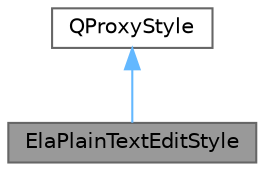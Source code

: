 digraph "ElaPlainTextEditStyle"
{
 // LATEX_PDF_SIZE
  bgcolor="transparent";
  edge [fontname=Helvetica,fontsize=10,labelfontname=Helvetica,labelfontsize=10];
  node [fontname=Helvetica,fontsize=10,shape=box,height=0.2,width=0.4];
  Node1 [id="Node000001",label="ElaPlainTextEditStyle",height=0.2,width=0.4,color="gray40", fillcolor="grey60", style="filled", fontcolor="black",tooltip="纯文本编辑框自定义样式类，管理边框和焦点指示器绘制"];
  Node2 -> Node1 [id="edge1_Node000001_Node000002",dir="back",color="steelblue1",style="solid",tooltip=" "];
  Node2 [id="Node000002",label="QProxyStyle",height=0.2,width=0.4,color="gray40", fillcolor="white", style="filled",tooltip=" "];
}
